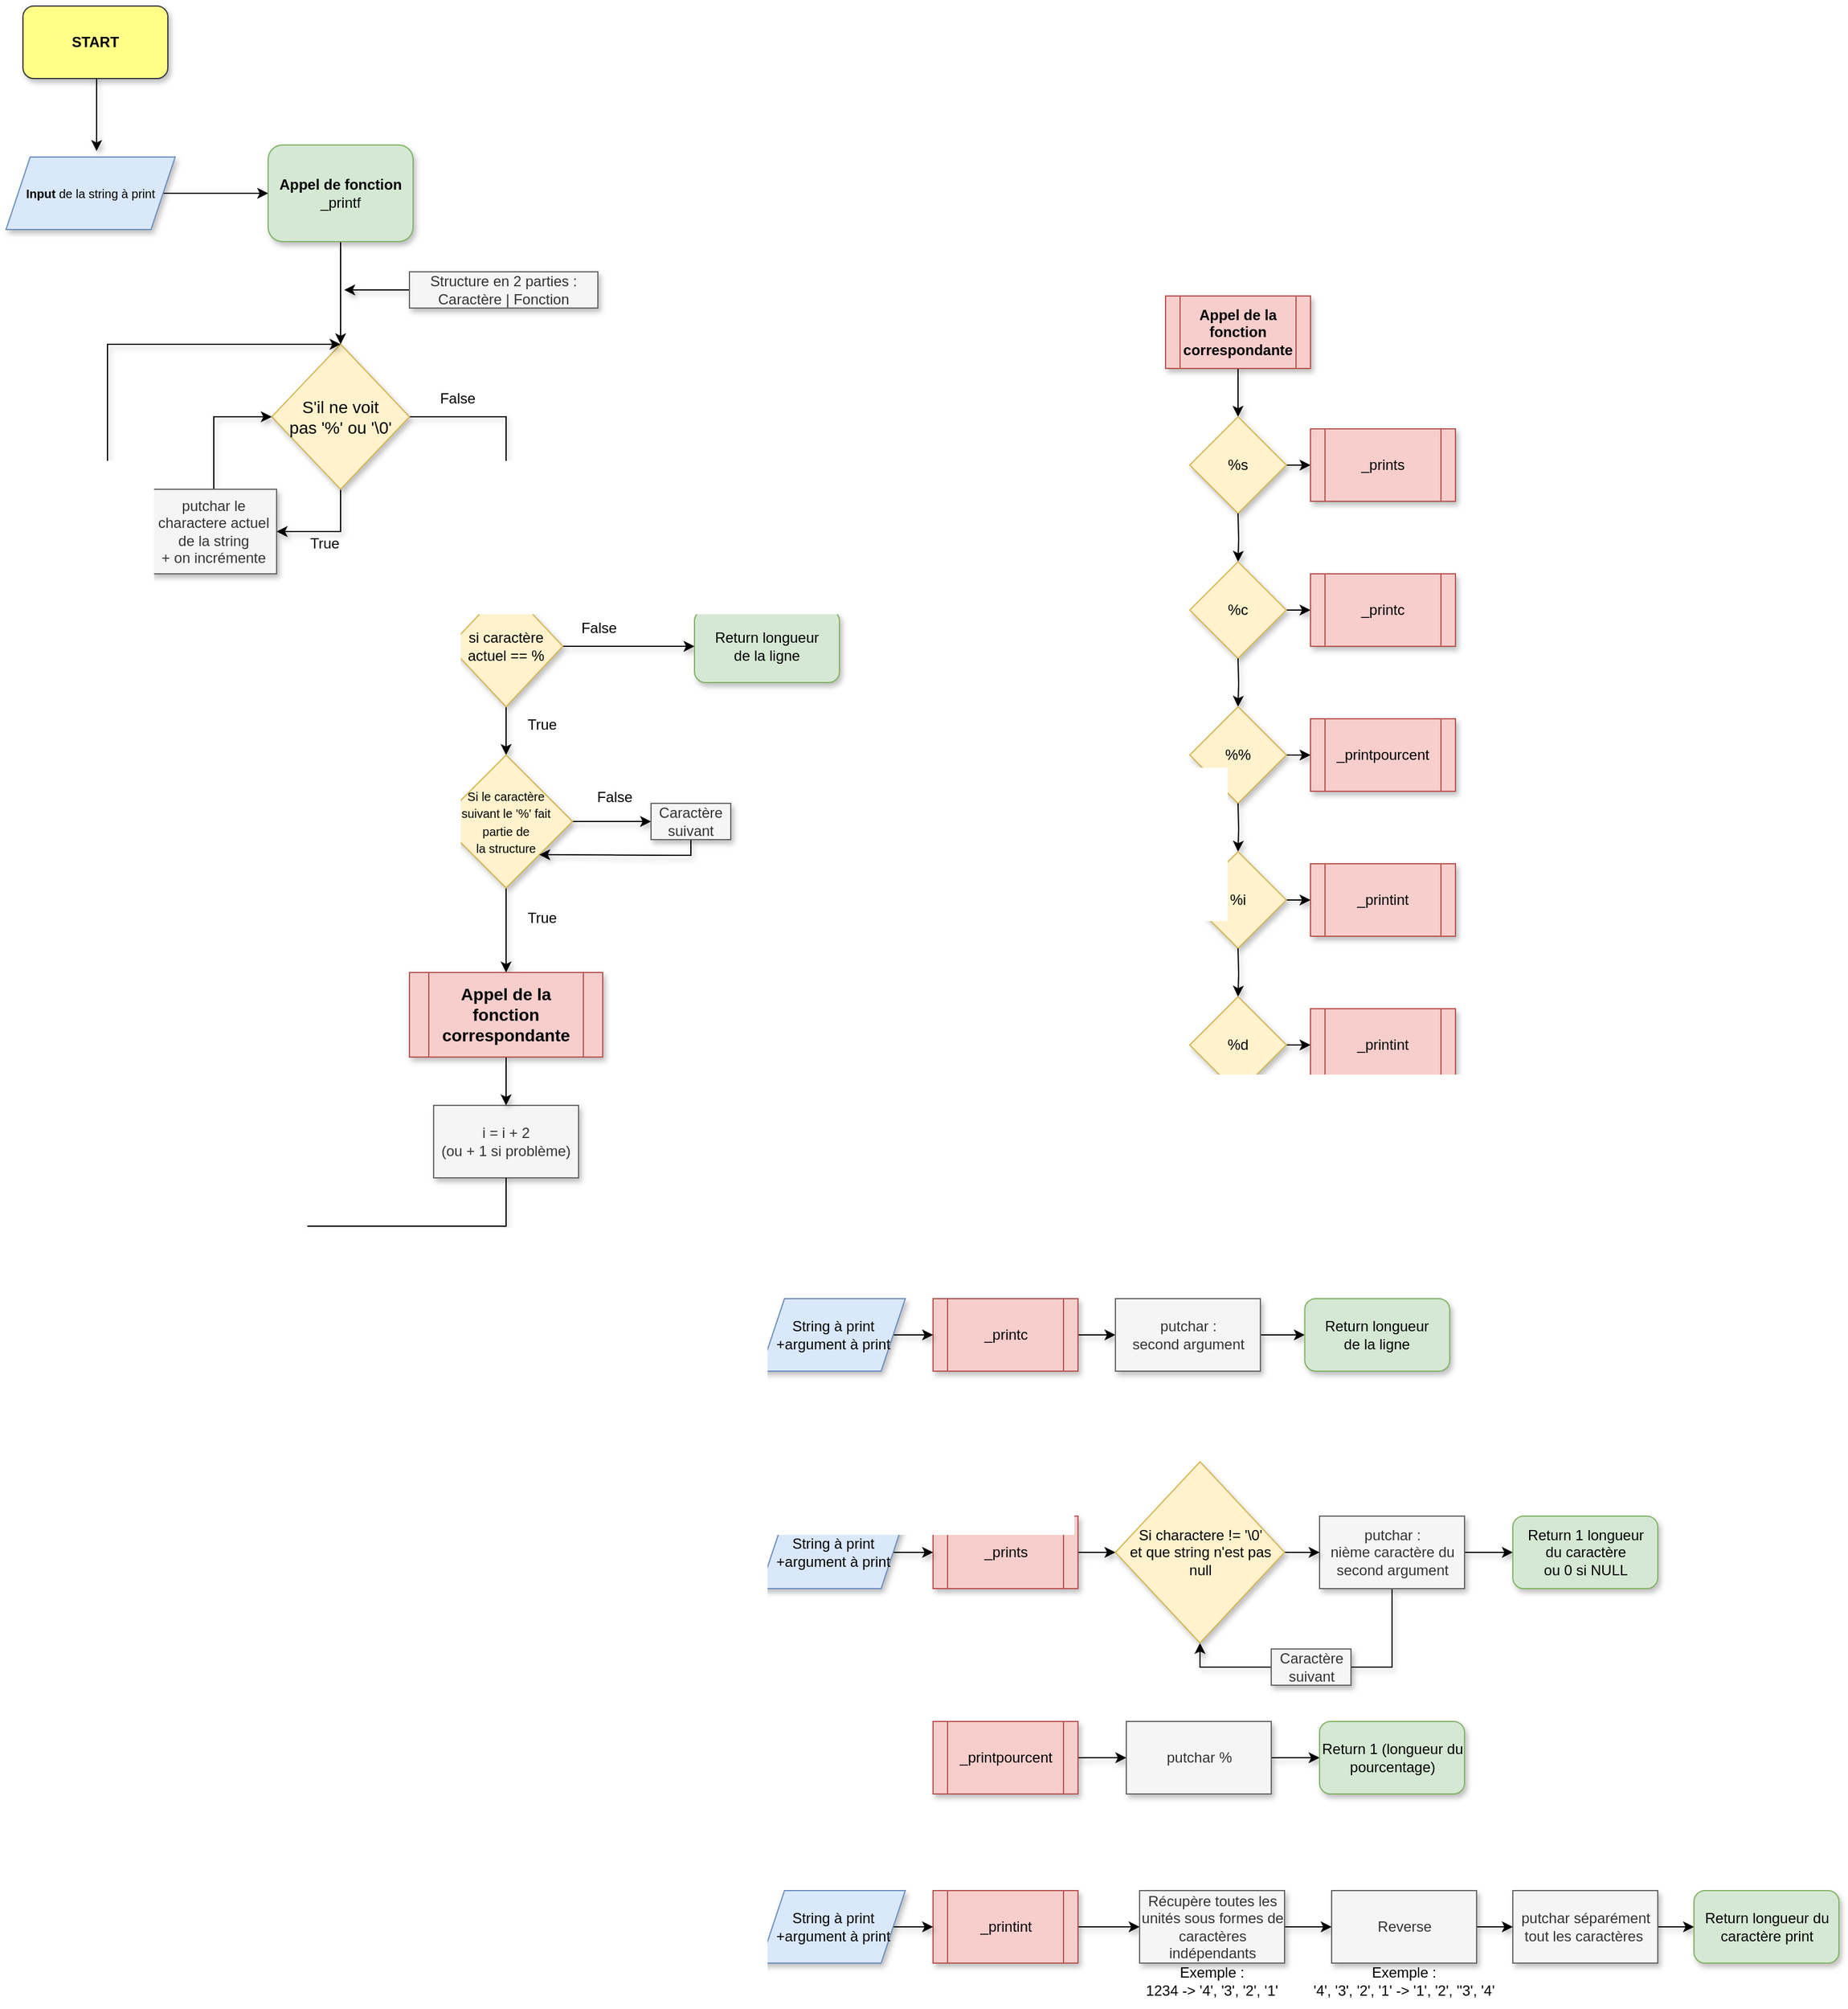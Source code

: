 <mxfile version="20.5.3" type="github">
  <diagram id="Nde5B65JtnhSEAoVp0i3" name="Page-1">
    <mxGraphModel dx="1038" dy="1708" grid="1" gridSize="10" guides="1" tooltips="1" connect="1" arrows="1" fold="1" page="1" pageScale="1" pageWidth="827" pageHeight="1169" math="0" shadow="0">
      <root>
        <mxCell id="0" />
        <mxCell id="1" parent="0" />
        <mxCell id="UznOyoX_DuaQRAStwxzM-3" style="edgeStyle=orthogonalEdgeStyle;rounded=0;orthogonalLoop=1;jettySize=auto;html=1;entryX=0.5;entryY=0;entryDx=0;entryDy=0;fontSize=14;" parent="1" source="wSU0cp6eAFrCYT1y_mYN-1" target="wSU0cp6eAFrCYT1y_mYN-40" edge="1">
          <mxGeometry relative="1" as="geometry" />
        </mxCell>
        <mxCell id="wSU0cp6eAFrCYT1y_mYN-1" value="&lt;b&gt;Appel de fonction&lt;/b&gt; _printf" style="rounded=1;whiteSpace=wrap;html=1;fontFamily=Helvetica;fontSize=12;align=center;strokeColor=#82b366;fillColor=#d5e8d4;shadow=1;" parent="1" vertex="1">
          <mxGeometry x="337" y="15" width="120" height="80" as="geometry" />
        </mxCell>
        <mxCell id="wSU0cp6eAFrCYT1y_mYN-52" style="edgeStyle=orthogonalEdgeStyle;rounded=0;orthogonalLoop=1;jettySize=auto;html=1;exitX=0.5;exitY=1;exitDx=0;exitDy=0;entryX=1;entryY=0.5;entryDx=0;entryDy=0;shadow=1;" parent="1" source="wSU0cp6eAFrCYT1y_mYN-40" target="wSU0cp6eAFrCYT1y_mYN-49" edge="1">
          <mxGeometry relative="1" as="geometry" />
        </mxCell>
        <mxCell id="wSU0cp6eAFrCYT1y_mYN-99" style="edgeStyle=orthogonalEdgeStyle;rounded=0;orthogonalLoop=1;jettySize=auto;html=1;exitX=1;exitY=0.5;exitDx=0;exitDy=0;shadow=1;" parent="1" source="wSU0cp6eAFrCYT1y_mYN-40" target="wSU0cp6eAFrCYT1y_mYN-58" edge="1">
          <mxGeometry relative="1" as="geometry" />
        </mxCell>
        <mxCell id="wSU0cp6eAFrCYT1y_mYN-40" value="&lt;font style=&quot;font-size: 14px;&quot;&gt;S&#39;il ne voit &lt;br&gt;pas &#39;%&#39; ou &#39;\0&#39;&lt;/font&gt;" style="rhombus;whiteSpace=wrap;html=1;fillColor=#fff2cc;strokeColor=#d6b656;shadow=1;" parent="1" vertex="1">
          <mxGeometry x="340" y="180" width="114" height="120" as="geometry" />
        </mxCell>
        <mxCell id="wSU0cp6eAFrCYT1y_mYN-53" style="edgeStyle=orthogonalEdgeStyle;rounded=0;orthogonalLoop=1;jettySize=auto;html=1;exitX=0.5;exitY=0;exitDx=0;exitDy=0;entryX=0;entryY=0.5;entryDx=0;entryDy=0;shadow=1;" parent="1" source="wSU0cp6eAFrCYT1y_mYN-49" target="wSU0cp6eAFrCYT1y_mYN-40" edge="1">
          <mxGeometry relative="1" as="geometry" />
        </mxCell>
        <mxCell id="wSU0cp6eAFrCYT1y_mYN-49" value="putchar le charactere actuel de la string&lt;br&gt;+ on incrémente" style="rounded=0;whiteSpace=wrap;html=1;fillColor=#f5f5f5;strokeColor=#666666;fontColor=#333333;shadow=1;" parent="1" vertex="1">
          <mxGeometry x="240" y="300" width="104" height="70" as="geometry" />
        </mxCell>
        <mxCell id="wSU0cp6eAFrCYT1y_mYN-66" style="edgeStyle=orthogonalEdgeStyle;rounded=0;orthogonalLoop=1;jettySize=auto;html=1;exitX=0.5;exitY=1;exitDx=0;exitDy=0;entryX=0.5;entryY=0;entryDx=0;entryDy=0;shadow=1;" parent="1" source="wSU0cp6eAFrCYT1y_mYN-58" target="wSU0cp6eAFrCYT1y_mYN-65" edge="1">
          <mxGeometry relative="1" as="geometry" />
        </mxCell>
        <mxCell id="UznOyoX_DuaQRAStwxzM-8" style="edgeStyle=orthogonalEdgeStyle;rounded=0;orthogonalLoop=1;jettySize=auto;html=1;entryX=0;entryY=0.5;entryDx=0;entryDy=0;fontSize=10;shadow=1;" parent="1" source="wSU0cp6eAFrCYT1y_mYN-58" edge="1">
          <mxGeometry relative="1" as="geometry">
            <mxPoint x="690" y="430" as="targetPoint" />
          </mxGeometry>
        </mxCell>
        <mxCell id="wSU0cp6eAFrCYT1y_mYN-58" value="si caractère actuel == %" style="rhombus;whiteSpace=wrap;html=1;fillColor=#fff2cc;strokeColor=#d6b656;shadow=1;" parent="1" vertex="1">
          <mxGeometry x="487" y="380" width="94" height="100" as="geometry" />
        </mxCell>
        <mxCell id="UznOyoX_DuaQRAStwxzM-9" style="edgeStyle=orthogonalEdgeStyle;rounded=0;orthogonalLoop=1;jettySize=auto;html=1;entryX=0.5;entryY=0;entryDx=0;entryDy=0;fontSize=10;shadow=1;" parent="1" source="wSU0cp6eAFrCYT1y_mYN-65" target="UznOyoX_DuaQRAStwxzM-6" edge="1">
          <mxGeometry relative="1" as="geometry" />
        </mxCell>
        <mxCell id="UznOyoX_DuaQRAStwxzM-10" style="edgeStyle=orthogonalEdgeStyle;rounded=0;orthogonalLoop=1;jettySize=auto;html=1;exitX=1;exitY=0.5;exitDx=0;exitDy=0;entryX=0;entryY=0.5;entryDx=0;entryDy=0;fontSize=10;shadow=1;" parent="1" source="wSU0cp6eAFrCYT1y_mYN-65" target="wSU0cp6eAFrCYT1y_mYN-71" edge="1">
          <mxGeometry relative="1" as="geometry" />
        </mxCell>
        <mxCell id="wSU0cp6eAFrCYT1y_mYN-65" value="&lt;font style=&quot;font-size: 10px;&quot;&gt;Si le caractère&lt;br&gt;suivant le &#39;%&#39; fait&lt;br&gt;partie de &lt;br&gt;la structure&lt;/font&gt;" style="rhombus;whiteSpace=wrap;html=1;fillColor=#fff2cc;strokeColor=#d6b656;shadow=1;" parent="1" vertex="1">
          <mxGeometry x="479" y="520" width="110" height="110" as="geometry" />
        </mxCell>
        <mxCell id="UznOyoX_DuaQRAStwxzM-12" style="edgeStyle=orthogonalEdgeStyle;rounded=0;orthogonalLoop=1;jettySize=auto;html=1;exitX=0.5;exitY=1;exitDx=0;exitDy=0;fontSize=10;entryX=1;entryY=1;entryDx=0;entryDy=0;shadow=1;" parent="1" source="wSU0cp6eAFrCYT1y_mYN-71" target="wSU0cp6eAFrCYT1y_mYN-65" edge="1">
          <mxGeometry relative="1" as="geometry">
            <mxPoint x="674" y="615" as="targetPoint" />
            <Array as="points">
              <mxPoint x="674" y="603" />
              <mxPoint x="622" y="603" />
            </Array>
          </mxGeometry>
        </mxCell>
        <mxCell id="wSU0cp6eAFrCYT1y_mYN-71" value="Caractère suivant" style="rounded=0;whiteSpace=wrap;html=1;fillColor=#f5f5f5;strokeColor=#666666;fontColor=#333333;shadow=1;" parent="1" vertex="1">
          <mxGeometry x="654" y="560" width="66" height="30" as="geometry" />
        </mxCell>
        <mxCell id="wSU0cp6eAFrCYT1y_mYN-88" style="edgeStyle=orthogonalEdgeStyle;rounded=0;orthogonalLoop=1;jettySize=auto;html=1;entryX=0.5;entryY=0;entryDx=0;entryDy=0;startArrow=none;shadow=1;" parent="1" target="wSU0cp6eAFrCYT1y_mYN-40" edge="1">
          <mxGeometry relative="1" as="geometry">
            <mxPoint x="384" y="230" as="targetPoint" />
            <Array as="points">
              <mxPoint x="204" y="180" />
            </Array>
            <mxPoint x="204" y="660.089" as="sourcePoint" />
          </mxGeometry>
        </mxCell>
        <mxCell id="wSU0cp6eAFrCYT1y_mYN-86" value="i = i + 2&lt;br&gt;(ou + 1 si problème)" style="rounded=0;whiteSpace=wrap;html=1;fillColor=#f5f5f5;strokeColor=#666666;fontColor=#333333;shadow=1;" parent="1" vertex="1">
          <mxGeometry x="474" y="810" width="120" height="60" as="geometry" />
        </mxCell>
        <mxCell id="wSU0cp6eAFrCYT1y_mYN-91" value="False" style="text;html=1;strokeColor=none;fillColor=none;align=center;verticalAlign=middle;whiteSpace=wrap;rounded=0;shadow=1;" parent="1" vertex="1">
          <mxGeometry x="464" y="210" width="60" height="30" as="geometry" />
        </mxCell>
        <mxCell id="wSU0cp6eAFrCYT1y_mYN-92" value="True" style="text;html=1;strokeColor=none;fillColor=none;align=center;verticalAlign=middle;whiteSpace=wrap;rounded=0;shadow=1;" parent="1" vertex="1">
          <mxGeometry x="354" y="330" width="60" height="30" as="geometry" />
        </mxCell>
        <mxCell id="wSU0cp6eAFrCYT1y_mYN-97" value="True" style="text;html=1;strokeColor=none;fillColor=none;align=center;verticalAlign=middle;whiteSpace=wrap;rounded=0;shadow=1;" parent="1" vertex="1">
          <mxGeometry x="534" y="480" width="60" height="30" as="geometry" />
        </mxCell>
        <mxCell id="wSU0cp6eAFrCYT1y_mYN-98" value="False" style="text;html=1;strokeColor=none;fillColor=none;align=center;verticalAlign=middle;whiteSpace=wrap;rounded=0;shadow=1;" parent="1" vertex="1">
          <mxGeometry x="581" y="400" width="60" height="30" as="geometry" />
        </mxCell>
        <mxCell id="wSU0cp6eAFrCYT1y_mYN-104" value="False" style="text;html=1;strokeColor=none;fillColor=none;align=center;verticalAlign=middle;whiteSpace=wrap;rounded=0;shadow=1;" parent="1" vertex="1">
          <mxGeometry x="594" y="540" width="60" height="30" as="geometry" />
        </mxCell>
        <mxCell id="wSU0cp6eAFrCYT1y_mYN-105" value="True" style="text;html=1;strokeColor=none;fillColor=none;align=center;verticalAlign=middle;whiteSpace=wrap;rounded=0;shadow=1;" parent="1" vertex="1">
          <mxGeometry x="534" y="640" width="60" height="30" as="geometry" />
        </mxCell>
        <mxCell id="UznOyoX_DuaQRAStwxzM-5" style="edgeStyle=orthogonalEdgeStyle;rounded=0;orthogonalLoop=1;jettySize=auto;html=1;fontSize=14;shadow=1;" parent="1" source="wSU0cp6eAFrCYT1y_mYN-106" edge="1">
          <mxGeometry relative="1" as="geometry">
            <mxPoint x="400" y="135" as="targetPoint" />
          </mxGeometry>
        </mxCell>
        <mxCell id="wSU0cp6eAFrCYT1y_mYN-106" value="Structure en 2 parties :&lt;br&gt;Caractère | Fonction" style="rounded=0;whiteSpace=wrap;html=1;fillColor=#f5f5f5;strokeColor=#666666;fontColor=#333333;shadow=1;" parent="1" vertex="1">
          <mxGeometry x="454" y="120" width="156" height="30" as="geometry" />
        </mxCell>
        <mxCell id="UznOyoX_DuaQRAStwxzM-20" style="edgeStyle=orthogonalEdgeStyle;rounded=0;orthogonalLoop=1;jettySize=auto;html=1;entryX=0.5;entryY=0;entryDx=0;entryDy=0;fontSize=10;shadow=1;" parent="1" source="UznOyoX_DuaQRAStwxzM-6" target="wSU0cp6eAFrCYT1y_mYN-86" edge="1">
          <mxGeometry relative="1" as="geometry" />
        </mxCell>
        <mxCell id="UznOyoX_DuaQRAStwxzM-6" value="&lt;b&gt;Appel de la fonction correspondante&lt;/b&gt;" style="shape=process;whiteSpace=wrap;html=1;backgroundOutline=1;fontSize=14;fillColor=#f8cecc;strokeColor=#b85450;shadow=1;" parent="1" vertex="1">
          <mxGeometry x="454" y="700" width="160" height="70" as="geometry" />
        </mxCell>
        <mxCell id="UznOyoX_DuaQRAStwxzM-17" style="edgeStyle=orthogonalEdgeStyle;rounded=0;orthogonalLoop=1;jettySize=auto;html=1;entryX=0;entryY=0.5;entryDx=0;entryDy=0;fontSize=10;" parent="1" source="UznOyoX_DuaQRAStwxzM-15" target="wSU0cp6eAFrCYT1y_mYN-1" edge="1">
          <mxGeometry relative="1" as="geometry" />
        </mxCell>
        <mxCell id="UznOyoX_DuaQRAStwxzM-15" value="&lt;b&gt;Input &lt;/b&gt;de la string à print" style="shape=parallelogram;perimeter=parallelogramPerimeter;whiteSpace=wrap;html=1;fixedSize=1;fontSize=10;fillColor=#dae8fc;strokeColor=#6c8ebf;shadow=1;" parent="1" vertex="1">
          <mxGeometry x="120" y="25" width="140" height="60" as="geometry" />
        </mxCell>
        <mxCell id="UznOyoX_DuaQRAStwxzM-23" value="" style="edgeStyle=orthogonalEdgeStyle;rounded=0;orthogonalLoop=1;jettySize=auto;html=1;entryX=0.5;entryY=0;entryDx=0;entryDy=0;endArrow=none;shadow=1;" parent="1" source="wSU0cp6eAFrCYT1y_mYN-86" edge="1">
          <mxGeometry relative="1" as="geometry">
            <mxPoint x="200" y="660.0" as="targetPoint" />
            <Array as="points">
              <mxPoint x="534" y="910" />
              <mxPoint x="204" y="910" />
            </Array>
            <mxPoint x="534" y="870.0" as="sourcePoint" />
          </mxGeometry>
        </mxCell>
        <mxCell id="UznOyoX_DuaQRAStwxzM-24" value="&lt;font style=&quot;font-size: 12px;&quot;&gt;Return longueur&lt;br&gt;de la ligne&lt;/font&gt;" style="rounded=1;whiteSpace=wrap;html=1;fontSize=10;fillColor=#d5e8d4;strokeColor=#82b366;shadow=1;" parent="1" vertex="1">
          <mxGeometry x="690" y="400" width="120" height="60" as="geometry" />
        </mxCell>
        <mxCell id="UznOyoX_DuaQRAStwxzM-32" style="edgeStyle=orthogonalEdgeStyle;rounded=0;orthogonalLoop=1;jettySize=auto;html=1;fontSize=12;shadow=1;" parent="1" source="UznOyoX_DuaQRAStwxzM-25" target="UznOyoX_DuaQRAStwxzM-31" edge="1">
          <mxGeometry relative="1" as="geometry" />
        </mxCell>
        <mxCell id="UznOyoX_DuaQRAStwxzM-25" value="&lt;b&gt;Appel de la fonction correspondante&lt;/b&gt;" style="shape=process;whiteSpace=wrap;html=1;backgroundOutline=1;fontSize=12;fillColor=#f8cecc;strokeColor=#b85450;shadow=1;" parent="1" vertex="1">
          <mxGeometry x="1080" y="140" width="120" height="60" as="geometry" />
        </mxCell>
        <mxCell id="UznOyoX_DuaQRAStwxzM-48" style="edgeStyle=orthogonalEdgeStyle;rounded=0;orthogonalLoop=1;jettySize=auto;html=1;exitX=1;exitY=0.5;exitDx=0;exitDy=0;entryX=0;entryY=0.5;entryDx=0;entryDy=0;fontSize=12;shadow=1;" parent="1" source="UznOyoX_DuaQRAStwxzM-31" target="UznOyoX_DuaQRAStwxzM-41" edge="1">
          <mxGeometry relative="1" as="geometry" />
        </mxCell>
        <mxCell id="UznOyoX_DuaQRAStwxzM-31" value="%s" style="rhombus;whiteSpace=wrap;html=1;fontSize=12;fillColor=#fff2cc;strokeColor=#d6b656;shadow=1;" parent="1" vertex="1">
          <mxGeometry x="1100" y="240" width="80" height="80" as="geometry" />
        </mxCell>
        <mxCell id="UznOyoX_DuaQRAStwxzM-33" style="edgeStyle=orthogonalEdgeStyle;rounded=0;orthogonalLoop=1;jettySize=auto;html=1;fontSize=12;shadow=1;" parent="1" target="UznOyoX_DuaQRAStwxzM-34" edge="1">
          <mxGeometry relative="1" as="geometry">
            <mxPoint x="1140" y="320" as="sourcePoint" />
          </mxGeometry>
        </mxCell>
        <mxCell id="UznOyoX_DuaQRAStwxzM-49" style="edgeStyle=orthogonalEdgeStyle;rounded=0;orthogonalLoop=1;jettySize=auto;html=1;exitX=1;exitY=0.5;exitDx=0;exitDy=0;entryX=0;entryY=0.5;entryDx=0;entryDy=0;fontSize=12;shadow=1;" parent="1" source="UznOyoX_DuaQRAStwxzM-34" target="UznOyoX_DuaQRAStwxzM-42" edge="1">
          <mxGeometry relative="1" as="geometry" />
        </mxCell>
        <mxCell id="UznOyoX_DuaQRAStwxzM-34" value="%c" style="rhombus;whiteSpace=wrap;html=1;fontSize=12;fillColor=#fff2cc;strokeColor=#d6b656;shadow=1;" parent="1" vertex="1">
          <mxGeometry x="1100" y="360" width="80" height="80" as="geometry" />
        </mxCell>
        <mxCell id="UznOyoX_DuaQRAStwxzM-35" style="edgeStyle=orthogonalEdgeStyle;rounded=0;orthogonalLoop=1;jettySize=auto;html=1;fontSize=12;shadow=1;" parent="1" target="UznOyoX_DuaQRAStwxzM-36" edge="1">
          <mxGeometry relative="1" as="geometry">
            <mxPoint x="1140" y="440" as="sourcePoint" />
          </mxGeometry>
        </mxCell>
        <mxCell id="UznOyoX_DuaQRAStwxzM-51" value="" style="edgeStyle=orthogonalEdgeStyle;rounded=0;orthogonalLoop=1;jettySize=auto;html=1;fontSize=12;shadow=1;" parent="1" source="UznOyoX_DuaQRAStwxzM-36" target="UznOyoX_DuaQRAStwxzM-44" edge="1">
          <mxGeometry relative="1" as="geometry" />
        </mxCell>
        <mxCell id="UznOyoX_DuaQRAStwxzM-36" value="%%" style="rhombus;whiteSpace=wrap;html=1;fontSize=12;fillColor=#fff2cc;strokeColor=#d6b656;shadow=1;" parent="1" vertex="1">
          <mxGeometry x="1100" y="480" width="80" height="80" as="geometry" />
        </mxCell>
        <mxCell id="UznOyoX_DuaQRAStwxzM-37" style="edgeStyle=orthogonalEdgeStyle;rounded=0;orthogonalLoop=1;jettySize=auto;html=1;fontSize=12;shadow=1;" parent="1" target="UznOyoX_DuaQRAStwxzM-38" edge="1">
          <mxGeometry relative="1" as="geometry">
            <mxPoint x="1140" y="560" as="sourcePoint" />
          </mxGeometry>
        </mxCell>
        <mxCell id="UznOyoX_DuaQRAStwxzM-52" value="" style="edgeStyle=orthogonalEdgeStyle;rounded=0;orthogonalLoop=1;jettySize=auto;html=1;fontSize=12;shadow=1;" parent="1" source="UznOyoX_DuaQRAStwxzM-38" target="UznOyoX_DuaQRAStwxzM-46" edge="1">
          <mxGeometry relative="1" as="geometry" />
        </mxCell>
        <mxCell id="UznOyoX_DuaQRAStwxzM-38" value="%i" style="rhombus;whiteSpace=wrap;html=1;fontSize=12;fillColor=#fff2cc;strokeColor=#d6b656;shadow=1;" parent="1" vertex="1">
          <mxGeometry x="1100" y="600" width="80" height="80" as="geometry" />
        </mxCell>
        <mxCell id="UznOyoX_DuaQRAStwxzM-39" style="edgeStyle=orthogonalEdgeStyle;rounded=0;orthogonalLoop=1;jettySize=auto;html=1;fontSize=12;shadow=1;" parent="1" target="UznOyoX_DuaQRAStwxzM-40" edge="1">
          <mxGeometry relative="1" as="geometry">
            <mxPoint x="1140" y="680" as="sourcePoint" />
          </mxGeometry>
        </mxCell>
        <mxCell id="UznOyoX_DuaQRAStwxzM-53" value="" style="edgeStyle=orthogonalEdgeStyle;rounded=0;orthogonalLoop=1;jettySize=auto;html=1;fontSize=12;shadow=1;" parent="1" source="UznOyoX_DuaQRAStwxzM-40" target="UznOyoX_DuaQRAStwxzM-47" edge="1">
          <mxGeometry relative="1" as="geometry" />
        </mxCell>
        <mxCell id="UznOyoX_DuaQRAStwxzM-40" value="%d" style="rhombus;whiteSpace=wrap;html=1;fontSize=12;fillColor=#fff2cc;strokeColor=#d6b656;shadow=1;" parent="1" vertex="1">
          <mxGeometry x="1100" y="720" width="80" height="80" as="geometry" />
        </mxCell>
        <mxCell id="UznOyoX_DuaQRAStwxzM-41" value="_prints" style="shape=process;whiteSpace=wrap;html=1;backgroundOutline=1;fontSize=12;fillColor=#f8cecc;strokeColor=#b85450;shadow=1;" parent="1" vertex="1">
          <mxGeometry x="1200" y="250" width="120" height="60" as="geometry" />
        </mxCell>
        <mxCell id="UznOyoX_DuaQRAStwxzM-42" value="_printc" style="shape=process;whiteSpace=wrap;html=1;backgroundOutline=1;fontSize=12;fillColor=#f8cecc;strokeColor=#b85450;shadow=1;" parent="1" vertex="1">
          <mxGeometry x="1200" y="370" width="120" height="60" as="geometry" />
        </mxCell>
        <mxCell id="UznOyoX_DuaQRAStwxzM-44" value="_printpourcent" style="shape=process;whiteSpace=wrap;html=1;backgroundOutline=1;fontSize=12;fillColor=#f8cecc;strokeColor=#b85450;shadow=1;" parent="1" vertex="1">
          <mxGeometry x="1200" y="490" width="120" height="60" as="geometry" />
        </mxCell>
        <mxCell id="UznOyoX_DuaQRAStwxzM-46" value="_printint" style="shape=process;whiteSpace=wrap;html=1;backgroundOutline=1;fontSize=12;fillColor=#f8cecc;strokeColor=#b85450;shadow=1;" parent="1" vertex="1">
          <mxGeometry x="1200" y="610" width="120" height="60" as="geometry" />
        </mxCell>
        <mxCell id="UznOyoX_DuaQRAStwxzM-47" value="_printint" style="shape=process;whiteSpace=wrap;html=1;backgroundOutline=1;fontSize=12;fillColor=#f8cecc;strokeColor=#b85450;shadow=1;" parent="1" vertex="1">
          <mxGeometry x="1200" y="730" width="120" height="60" as="geometry" />
        </mxCell>
        <mxCell id="UznOyoX_DuaQRAStwxzM-58" value="" style="edgeStyle=orthogonalEdgeStyle;rounded=0;orthogonalLoop=1;jettySize=auto;html=1;fontSize=12;shadow=1;" parent="1" source="UznOyoX_DuaQRAStwxzM-54" target="UznOyoX_DuaQRAStwxzM-57" edge="1">
          <mxGeometry relative="1" as="geometry" />
        </mxCell>
        <mxCell id="UznOyoX_DuaQRAStwxzM-54" value="_printc" style="shape=process;whiteSpace=wrap;html=1;backgroundOutline=1;fontSize=12;fillColor=#f8cecc;strokeColor=#b85450;shadow=1;" parent="1" vertex="1">
          <mxGeometry x="887.5" y="970" width="120" height="60" as="geometry" />
        </mxCell>
        <mxCell id="UznOyoX_DuaQRAStwxzM-56" value="" style="edgeStyle=orthogonalEdgeStyle;rounded=0;orthogonalLoop=1;jettySize=auto;html=1;fontSize=12;shadow=1;" parent="1" source="UznOyoX_DuaQRAStwxzM-55" target="UznOyoX_DuaQRAStwxzM-54" edge="1">
          <mxGeometry relative="1" as="geometry" />
        </mxCell>
        <mxCell id="UznOyoX_DuaQRAStwxzM-55" value="String à print&lt;br&gt;+argument à print" style="shape=parallelogram;perimeter=parallelogramPerimeter;whiteSpace=wrap;html=1;fixedSize=1;fontSize=12;fillColor=#dae8fc;strokeColor=#6c8ebf;shadow=1;" parent="1" vertex="1">
          <mxGeometry x="744.5" y="970" width="120" height="60" as="geometry" />
        </mxCell>
        <mxCell id="RKjNSusTS4l-jIEQh4ZG-2" value="" style="edgeStyle=orthogonalEdgeStyle;rounded=0;orthogonalLoop=1;jettySize=auto;html=1;shadow=1;" parent="1" source="UznOyoX_DuaQRAStwxzM-57" target="RKjNSusTS4l-jIEQh4ZG-1" edge="1">
          <mxGeometry relative="1" as="geometry" />
        </mxCell>
        <mxCell id="UznOyoX_DuaQRAStwxzM-57" value="putchar :&lt;br&gt;second argument" style="rounded=0;whiteSpace=wrap;html=1;fontSize=12;fillColor=#f5f5f5;strokeColor=#666666;fontColor=#333333;shadow=1;" parent="1" vertex="1">
          <mxGeometry x="1038.5" y="970" width="120" height="60" as="geometry" />
        </mxCell>
        <mxCell id="UznOyoX_DuaQRAStwxzM-65" value="" style="edgeStyle=orthogonalEdgeStyle;rounded=0;orthogonalLoop=1;jettySize=auto;html=1;fontSize=12;shadow=1;" parent="1" source="UznOyoX_DuaQRAStwxzM-60" target="UznOyoX_DuaQRAStwxzM-64" edge="1">
          <mxGeometry relative="1" as="geometry" />
        </mxCell>
        <mxCell id="UznOyoX_DuaQRAStwxzM-60" value="_prints" style="shape=process;whiteSpace=wrap;html=1;backgroundOutline=1;fontSize=12;fillColor=#f8cecc;strokeColor=#b85450;shadow=1;" parent="1" vertex="1">
          <mxGeometry x="887.5" y="1150" width="120" height="60" as="geometry" />
        </mxCell>
        <mxCell id="UznOyoX_DuaQRAStwxzM-61" value="" style="edgeStyle=orthogonalEdgeStyle;rounded=0;orthogonalLoop=1;jettySize=auto;html=1;fontSize=12;shadow=1;" parent="1" source="UznOyoX_DuaQRAStwxzM-62" target="UznOyoX_DuaQRAStwxzM-60" edge="1">
          <mxGeometry relative="1" as="geometry" />
        </mxCell>
        <mxCell id="UznOyoX_DuaQRAStwxzM-62" value="String à print&lt;br&gt;+argument à print" style="shape=parallelogram;perimeter=parallelogramPerimeter;whiteSpace=wrap;html=1;fixedSize=1;fontSize=12;fillColor=#dae8fc;strokeColor=#6c8ebf;shadow=1;" parent="1" vertex="1">
          <mxGeometry x="744.5" y="1150" width="120" height="60" as="geometry" />
        </mxCell>
        <mxCell id="UznOyoX_DuaQRAStwxzM-68" style="edgeStyle=orthogonalEdgeStyle;rounded=0;orthogonalLoop=1;jettySize=auto;html=1;fontSize=12;entryX=0.5;entryY=1;entryDx=0;entryDy=0;shadow=1;" parent="1" source="UznOyoX_DuaQRAStwxzM-63" target="UznOyoX_DuaQRAStwxzM-64" edge="1">
          <mxGeometry relative="1" as="geometry">
            <mxPoint x="1267.5" y="1250" as="targetPoint" />
            <Array as="points">
              <mxPoint x="1267.5" y="1275" />
              <mxPoint x="1108.5" y="1275" />
            </Array>
          </mxGeometry>
        </mxCell>
        <mxCell id="RKjNSusTS4l-jIEQh4ZG-4" value="" style="edgeStyle=orthogonalEdgeStyle;rounded=0;orthogonalLoop=1;jettySize=auto;html=1;shadow=1;" parent="1" source="UznOyoX_DuaQRAStwxzM-63" target="RKjNSusTS4l-jIEQh4ZG-3" edge="1">
          <mxGeometry relative="1" as="geometry" />
        </mxCell>
        <mxCell id="UznOyoX_DuaQRAStwxzM-63" value="putchar :&lt;br&gt;nième caractère du second argument" style="rounded=0;whiteSpace=wrap;html=1;fontSize=12;fillColor=#f5f5f5;strokeColor=#666666;fontColor=#333333;shadow=1;" parent="1" vertex="1">
          <mxGeometry x="1207.5" y="1150" width="120" height="60" as="geometry" />
        </mxCell>
        <mxCell id="UznOyoX_DuaQRAStwxzM-66" value="" style="edgeStyle=orthogonalEdgeStyle;rounded=0;orthogonalLoop=1;jettySize=auto;html=1;fontSize=12;shadow=1;" parent="1" source="UznOyoX_DuaQRAStwxzM-64" target="UznOyoX_DuaQRAStwxzM-63" edge="1">
          <mxGeometry relative="1" as="geometry" />
        </mxCell>
        <mxCell id="UznOyoX_DuaQRAStwxzM-64" value="Si charactere != &#39;\0&#39;&lt;br&gt;et que string n&#39;est pas null" style="rhombus;whiteSpace=wrap;html=1;fontSize=12;fillColor=#fff2cc;strokeColor=#d6b656;shadow=1;" parent="1" vertex="1">
          <mxGeometry x="1038.5" y="1105" width="140" height="150" as="geometry" />
        </mxCell>
        <mxCell id="UznOyoX_DuaQRAStwxzM-69" value="Caractère suivant" style="rounded=0;whiteSpace=wrap;html=1;fillColor=#f5f5f5;strokeColor=#666666;fontColor=#333333;shadow=1;" parent="1" vertex="1">
          <mxGeometry x="1167.5" y="1260" width="66" height="30" as="geometry" />
        </mxCell>
        <mxCell id="UznOyoX_DuaQRAStwxzM-72" value="" style="edgeStyle=orthogonalEdgeStyle;rounded=0;orthogonalLoop=1;jettySize=auto;html=1;fontSize=12;shadow=1;" parent="1" source="UznOyoX_DuaQRAStwxzM-70" target="UznOyoX_DuaQRAStwxzM-71" edge="1">
          <mxGeometry relative="1" as="geometry" />
        </mxCell>
        <mxCell id="UznOyoX_DuaQRAStwxzM-70" value="_printpourcent" style="shape=process;whiteSpace=wrap;html=1;backgroundOutline=1;fontSize=12;fillColor=#f8cecc;strokeColor=#b85450;shadow=1;" parent="1" vertex="1">
          <mxGeometry x="887.5" y="1320" width="120" height="60" as="geometry" />
        </mxCell>
        <mxCell id="RKjNSusTS4l-jIEQh4ZG-6" value="" style="edgeStyle=orthogonalEdgeStyle;rounded=0;orthogonalLoop=1;jettySize=auto;html=1;shadow=1;" parent="1" source="UznOyoX_DuaQRAStwxzM-71" target="RKjNSusTS4l-jIEQh4ZG-5" edge="1">
          <mxGeometry relative="1" as="geometry" />
        </mxCell>
        <mxCell id="UznOyoX_DuaQRAStwxzM-71" value="putchar %" style="rounded=0;whiteSpace=wrap;html=1;fontSize=12;fillColor=#f5f5f5;strokeColor=#666666;fontColor=#333333;shadow=1;" parent="1" vertex="1">
          <mxGeometry x="1047.5" y="1320" width="120" height="60" as="geometry" />
        </mxCell>
        <mxCell id="UznOyoX_DuaQRAStwxzM-73" value="" style="edgeStyle=orthogonalEdgeStyle;rounded=0;orthogonalLoop=1;jettySize=auto;html=1;fontSize=12;shadow=1;" parent="1" source="UznOyoX_DuaQRAStwxzM-74" target="UznOyoX_DuaQRAStwxzM-77" edge="1">
          <mxGeometry relative="1" as="geometry" />
        </mxCell>
        <mxCell id="UznOyoX_DuaQRAStwxzM-74" value="_printint" style="shape=process;whiteSpace=wrap;html=1;backgroundOutline=1;fontSize=12;fillColor=#f8cecc;strokeColor=#b85450;shadow=1;" parent="1" vertex="1">
          <mxGeometry x="887.5" y="1460" width="120" height="60" as="geometry" />
        </mxCell>
        <mxCell id="UznOyoX_DuaQRAStwxzM-75" value="" style="edgeStyle=orthogonalEdgeStyle;rounded=0;orthogonalLoop=1;jettySize=auto;html=1;fontSize=12;shadow=1;" parent="1" source="UznOyoX_DuaQRAStwxzM-76" target="UznOyoX_DuaQRAStwxzM-74" edge="1">
          <mxGeometry relative="1" as="geometry" />
        </mxCell>
        <mxCell id="UznOyoX_DuaQRAStwxzM-76" value="String à print&lt;br&gt;+argument à print" style="shape=parallelogram;perimeter=parallelogramPerimeter;whiteSpace=wrap;html=1;fixedSize=1;fontSize=12;fillColor=#dae8fc;strokeColor=#6c8ebf;shadow=1;" parent="1" vertex="1">
          <mxGeometry x="744.5" y="1460" width="120" height="60" as="geometry" />
        </mxCell>
        <mxCell id="UznOyoX_DuaQRAStwxzM-82" value="" style="edgeStyle=orthogonalEdgeStyle;rounded=0;orthogonalLoop=1;jettySize=auto;html=1;fontSize=12;shadow=1;" parent="1" source="UznOyoX_DuaQRAStwxzM-77" target="UznOyoX_DuaQRAStwxzM-81" edge="1">
          <mxGeometry relative="1" as="geometry" />
        </mxCell>
        <mxCell id="UznOyoX_DuaQRAStwxzM-77" value="Récupère toutes les unités sous formes de caractères indépendants" style="rounded=0;whiteSpace=wrap;html=1;fontSize=12;fillColor=#f5f5f5;strokeColor=#666666;fontColor=#333333;shadow=1;" parent="1" vertex="1">
          <mxGeometry x="1058.5" y="1460" width="120" height="60" as="geometry" />
        </mxCell>
        <mxCell id="UznOyoX_DuaQRAStwxzM-80" value="Exemple : &lt;br&gt;1234 -&amp;gt; &#39;4&#39;, &#39;3&#39;, &#39;2&#39;, &#39;1&#39;" style="text;html=1;strokeColor=none;fillColor=none;align=center;verticalAlign=middle;whiteSpace=wrap;rounded=0;fontSize=12;shadow=1;" parent="1" vertex="1">
          <mxGeometry x="1054" y="1520" width="129" height="30" as="geometry" />
        </mxCell>
        <mxCell id="UznOyoX_DuaQRAStwxzM-85" value="" style="edgeStyle=orthogonalEdgeStyle;rounded=0;orthogonalLoop=1;jettySize=auto;html=1;fontSize=12;shadow=1;" parent="1" source="UznOyoX_DuaQRAStwxzM-81" target="UznOyoX_DuaQRAStwxzM-84" edge="1">
          <mxGeometry relative="1" as="geometry" />
        </mxCell>
        <mxCell id="UznOyoX_DuaQRAStwxzM-81" value="Reverse" style="rounded=0;whiteSpace=wrap;html=1;fontSize=12;fillColor=#f5f5f5;strokeColor=#666666;fontColor=#333333;shadow=1;" parent="1" vertex="1">
          <mxGeometry x="1217.5" y="1460" width="120" height="60" as="geometry" />
        </mxCell>
        <mxCell id="UznOyoX_DuaQRAStwxzM-83" value="Exemple : &lt;br&gt;&#39;4&#39;, &#39;3&#39;, &#39;2&#39;, &#39;1&#39; -&amp;gt; &#39;1&#39;, &#39;2&#39;, &#39;&#39;3&#39;, &#39;4&#39;" style="text;html=1;strokeColor=none;fillColor=none;align=center;verticalAlign=middle;whiteSpace=wrap;rounded=0;fontSize=12;shadow=1;" parent="1" vertex="1">
          <mxGeometry x="1195.25" y="1520" width="164.5" height="30" as="geometry" />
        </mxCell>
        <mxCell id="RKjNSusTS4l-jIEQh4ZG-8" value="" style="edgeStyle=orthogonalEdgeStyle;rounded=0;orthogonalLoop=1;jettySize=auto;html=1;shadow=1;" parent="1" source="UznOyoX_DuaQRAStwxzM-84" target="RKjNSusTS4l-jIEQh4ZG-7" edge="1">
          <mxGeometry relative="1" as="geometry" />
        </mxCell>
        <mxCell id="UznOyoX_DuaQRAStwxzM-84" value="putchar séparément tout les caractères&amp;nbsp;" style="rounded=0;whiteSpace=wrap;html=1;fontSize=12;fillColor=#f5f5f5;strokeColor=#666666;fontColor=#333333;shadow=1;" parent="1" vertex="1">
          <mxGeometry x="1367.5" y="1460" width="120" height="60" as="geometry" />
        </mxCell>
        <mxCell id="RKjNSusTS4l-jIEQh4ZG-1" value="&lt;font style=&quot;font-size: 12px;&quot;&gt;Return longueur&lt;br&gt;de la ligne&lt;/font&gt;" style="rounded=1;whiteSpace=wrap;html=1;fontSize=10;fillColor=#d5e8d4;strokeColor=#82b366;shadow=1;" parent="1" vertex="1">
          <mxGeometry x="1195.25" y="970" width="120" height="60" as="geometry" />
        </mxCell>
        <mxCell id="RKjNSusTS4l-jIEQh4ZG-3" value="&lt;font style=&quot;font-size: 12px;&quot;&gt;Return 1 longueur&lt;br&gt;du caractère&lt;br&gt;ou 0 si NULL&lt;br&gt;&lt;/font&gt;" style="rounded=1;whiteSpace=wrap;html=1;fontSize=10;fillColor=#d5e8d4;strokeColor=#82b366;shadow=1;" parent="1" vertex="1">
          <mxGeometry x="1367.5" y="1150" width="120" height="60" as="geometry" />
        </mxCell>
        <mxCell id="RKjNSusTS4l-jIEQh4ZG-5" value="&lt;font style=&quot;font-size: 12px;&quot;&gt;Return 1 (longueur du pourcentage)&lt;br&gt;&lt;/font&gt;" style="rounded=1;whiteSpace=wrap;html=1;fontSize=10;fillColor=#d5e8d4;strokeColor=#82b366;shadow=1;" parent="1" vertex="1">
          <mxGeometry x="1207.5" y="1320" width="120" height="60" as="geometry" />
        </mxCell>
        <mxCell id="RKjNSusTS4l-jIEQh4ZG-7" value="&lt;font style=&quot;font-size: 12px;&quot;&gt;Return longueur du caractère print&lt;br&gt;&lt;/font&gt;" style="rounded=1;whiteSpace=wrap;html=1;fontSize=10;fillColor=#d5e8d4;strokeColor=#82b366;shadow=1;" parent="1" vertex="1">
          <mxGeometry x="1517.5" y="1460" width="120" height="60" as="geometry" />
        </mxCell>
        <mxCell id="tXRdMTZ8emH9jJ_R3hlr-3" style="edgeStyle=orthogonalEdgeStyle;rounded=0;orthogonalLoop=1;jettySize=auto;html=1;shadow=1;" edge="1" parent="1">
          <mxGeometry relative="1" as="geometry">
            <mxPoint x="189" y="-40" as="sourcePoint" />
            <mxPoint x="195" y="20" as="targetPoint" />
            <Array as="points">
              <mxPoint x="195" y="-40" />
            </Array>
          </mxGeometry>
        </mxCell>
        <mxCell id="tXRdMTZ8emH9jJ_R3hlr-1" value="&lt;b&gt;START&lt;/b&gt;" style="rounded=1;whiteSpace=wrap;html=1;shadow=1;fillColor=#ffff88;strokeColor=#36393d;" vertex="1" parent="1">
          <mxGeometry x="134" y="-100" width="120" height="60" as="geometry" />
        </mxCell>
      </root>
    </mxGraphModel>
  </diagram>
</mxfile>

